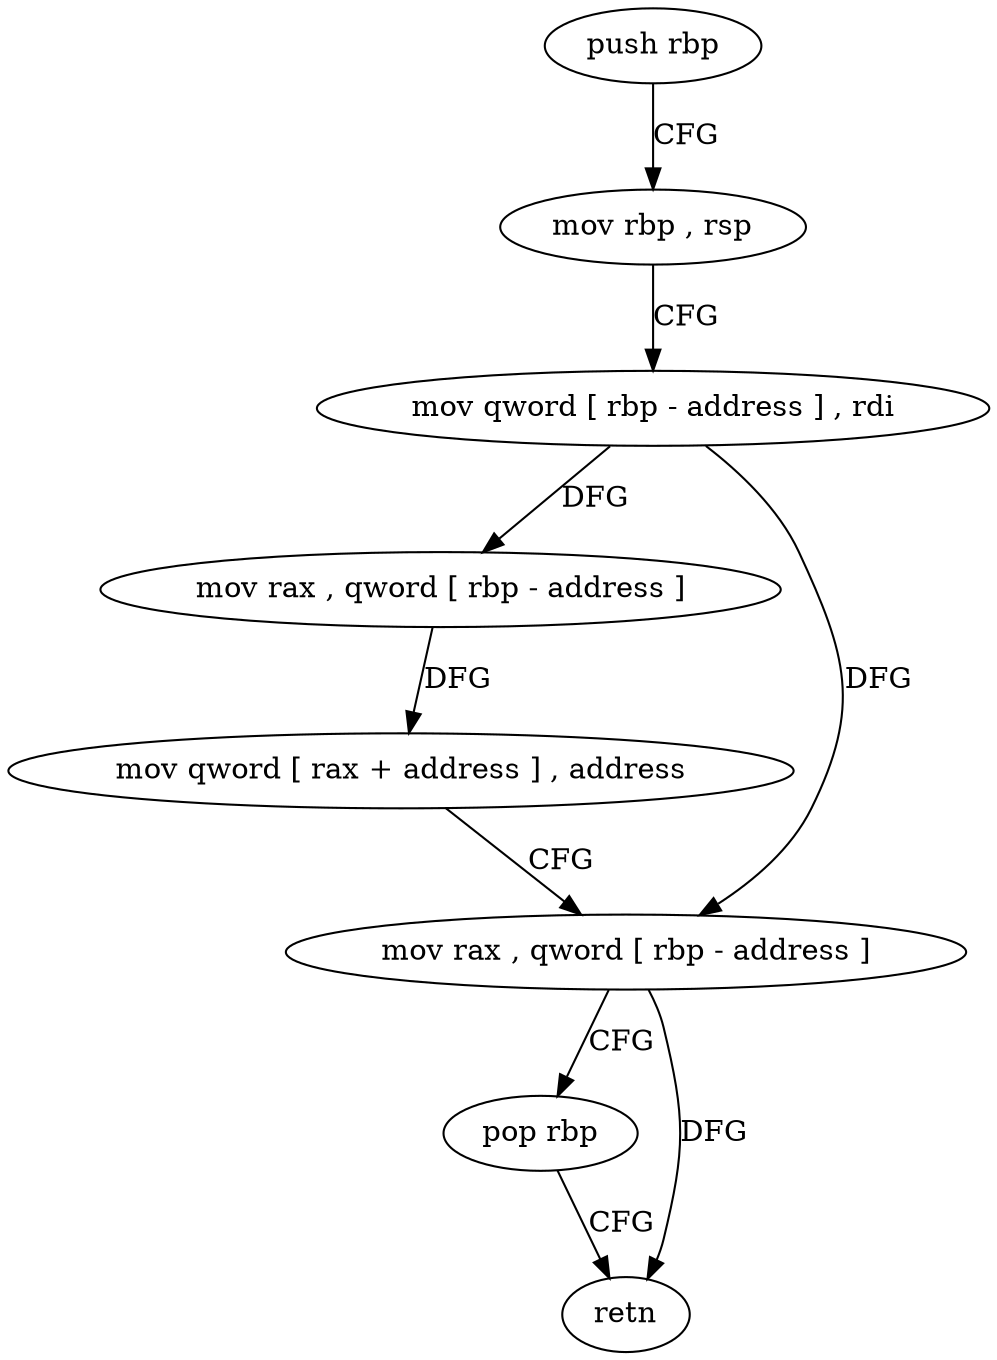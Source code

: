 digraph "func" {
"4214320" [label = "push rbp" ]
"4214321" [label = "mov rbp , rsp" ]
"4214324" [label = "mov qword [ rbp - address ] , rdi" ]
"4214328" [label = "mov rax , qword [ rbp - address ]" ]
"4214332" [label = "mov qword [ rax + address ] , address" ]
"4214340" [label = "mov rax , qword [ rbp - address ]" ]
"4214344" [label = "pop rbp" ]
"4214345" [label = "retn" ]
"4214320" -> "4214321" [ label = "CFG" ]
"4214321" -> "4214324" [ label = "CFG" ]
"4214324" -> "4214328" [ label = "DFG" ]
"4214324" -> "4214340" [ label = "DFG" ]
"4214328" -> "4214332" [ label = "DFG" ]
"4214332" -> "4214340" [ label = "CFG" ]
"4214340" -> "4214344" [ label = "CFG" ]
"4214340" -> "4214345" [ label = "DFG" ]
"4214344" -> "4214345" [ label = "CFG" ]
}
